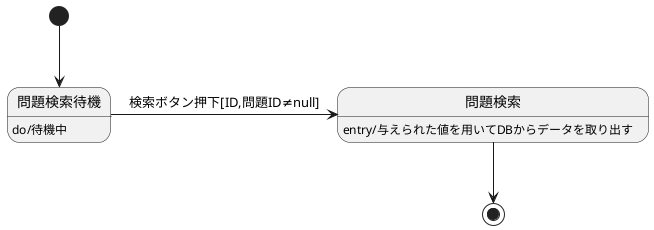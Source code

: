 @startuml
問題検索待機 : do/待機中
問題検索 : entry/与えられた値を用いてDBからデータを取り出す


[*] --> 問題検索待機
問題検索待機 -> 問題検索 :検索ボタン押下[ID,問題ID≠null]
問題検索 --> [*]
@enduml